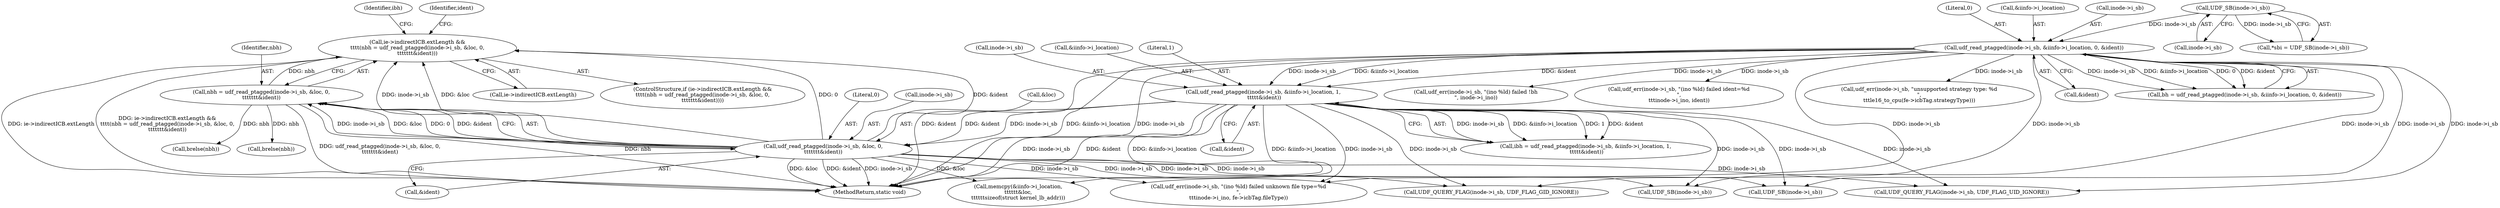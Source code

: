 digraph "0_linux_c03aa9f6e1f938618e6db2e23afef0574efeeb65@pointer" {
"1000248" [label="(Call,ie->indirectICB.extLength &&\n\t\t\t\t(nbh = udf_read_ptagged(inode->i_sb, &loc, 0,\n\t\t\t\t\t\t\t&ident)))"];
"1000254" [label="(Call,nbh = udf_read_ptagged(inode->i_sb, &loc, 0,\n\t\t\t\t\t\t\t&ident))"];
"1000256" [label="(Call,udf_read_ptagged(inode->i_sb, &loc, 0,\n\t\t\t\t\t\t\t&ident))"];
"1000208" [label="(Call,udf_read_ptagged(inode->i_sb, &iinfo->i_location, 1,\n \t\t\t\t\t&ident))"];
"1000128" [label="(Call,udf_read_ptagged(inode->i_sb, &iinfo->i_location, 0, &ident))"];
"1000121" [label="(Call,UDF_SB(inode->i_sb))"];
"1000206" [label="(Call,ibh = udf_read_ptagged(inode->i_sb, &iinfo->i_location, 1,\n \t\t\t\t\t&ident))"];
"1000293" [label="(Call,brelse(nbh))"];
"1000212" [label="(Call,&iinfo->i_location)"];
"1000121" [label="(Call,UDF_SB(inode->i_sb))"];
"1000248" [label="(Call,ie->indirectICB.extLength &&\n\t\t\t\t(nbh = udf_read_ptagged(inode->i_sb, &loc, 0,\n\t\t\t\t\t\t\t&ident)))"];
"1000137" [label="(Call,&ident)"];
"1000600" [label="(Call,UDF_SB(inode->i_sb))"];
"1000208" [label="(Call,udf_read_ptagged(inode->i_sb, &iinfo->i_location, 1,\n \t\t\t\t\t&ident))"];
"1000249" [label="(Call,ie->indirectICB.extLength)"];
"1000122" [label="(Call,inode->i_sb)"];
"1000263" [label="(Call,&ident)"];
"1000262" [label="(Literal,0)"];
"1000217" [label="(Call,&ident)"];
"1001098" [label="(Call,udf_err(inode->i_sb, \"(ino %ld) failed unknown file type=%d\n\",\n\t\t\tinode->i_ino, fe->icbTag.fileType))"];
"1000126" [label="(Call,bh = udf_read_ptagged(inode->i_sb, &iinfo->i_location, 0, &ident))"];
"1000619" [label="(Call,UDF_QUERY_FLAG(inode->i_sb, UDF_FLAG_GID_IGNORE))"];
"1000254" [label="(Call,nbh = udf_read_ptagged(inode->i_sb, &loc, 0,\n\t\t\t\t\t\t\t&ident))"];
"1000288" [label="(Call,brelse(nbh))"];
"1000216" [label="(Literal,1)"];
"1000128" [label="(Call,udf_read_ptagged(inode->i_sb, &iinfo->i_location, 0, &ident))"];
"1000634" [label="(Call,UDF_SB(inode->i_sb))"];
"1000585" [label="(Call,UDF_QUERY_FLAG(inode->i_sb, UDF_FLAG_UID_IGNORE))"];
"1000257" [label="(Call,inode->i_sb)"];
"1000256" [label="(Call,udf_read_ptagged(inode->i_sb, &loc, 0,\n\t\t\t\t\t\t\t&ident))"];
"1000119" [label="(Call,*sbi = UDF_SB(inode->i_sb))"];
"1000209" [label="(Call,inode->i_sb)"];
"1000255" [label="(Identifier,nbh)"];
"1000136" [label="(Literal,0)"];
"1000143" [label="(Call,udf_err(inode->i_sb, \"(ino %ld) failed !bh\n\", inode->i_ino))"];
"1000275" [label="(Call,memcpy(&iinfo->i_location,\n\t\t\t\t\t\t&loc,\n\t\t\t\t\t\tsizeof(struct kernel_lb_addr)))"];
"1000269" [label="(Identifier,ident)"];
"1000296" [label="(Identifier,ibh)"];
"1000132" [label="(Call,&iinfo->i_location)"];
"1000167" [label="(Call,udf_err(inode->i_sb, \"(ino %ld) failed ident=%d\n\",\n\t\t\tinode->i_ino, ident))"];
"1000247" [label="(ControlStructure,if (ie->indirectICB.extLength &&\n\t\t\t\t(nbh = udf_read_ptagged(inode->i_sb, &loc, 0,\n\t\t\t\t\t\t\t&ident))))"];
"1001156" [label="(MethodReturn,static void)"];
"1000260" [label="(Call,&loc)"];
"1000308" [label="(Call,udf_err(inode->i_sb, \"unsupported strategy type: %d\n\",\n\t\t\tle16_to_cpu(fe->icbTag.strategyType)))"];
"1000129" [label="(Call,inode->i_sb)"];
"1000248" -> "1000247"  [label="AST: "];
"1000248" -> "1000249"  [label="CFG: "];
"1000248" -> "1000254"  [label="CFG: "];
"1000249" -> "1000248"  [label="AST: "];
"1000254" -> "1000248"  [label="AST: "];
"1000269" -> "1000248"  [label="CFG: "];
"1000296" -> "1000248"  [label="CFG: "];
"1000248" -> "1001156"  [label="DDG: ie->indirectICB.extLength &&\n\t\t\t\t(nbh = udf_read_ptagged(inode->i_sb, &loc, 0,\n\t\t\t\t\t\t\t&ident))"];
"1000248" -> "1001156"  [label="DDG: ie->indirectICB.extLength"];
"1000254" -> "1000248"  [label="DDG: nbh"];
"1000256" -> "1000248"  [label="DDG: inode->i_sb"];
"1000256" -> "1000248"  [label="DDG: &loc"];
"1000256" -> "1000248"  [label="DDG: 0"];
"1000256" -> "1000248"  [label="DDG: &ident"];
"1000254" -> "1000256"  [label="CFG: "];
"1000255" -> "1000254"  [label="AST: "];
"1000256" -> "1000254"  [label="AST: "];
"1000254" -> "1001156"  [label="DDG: nbh"];
"1000254" -> "1001156"  [label="DDG: udf_read_ptagged(inode->i_sb, &loc, 0,\n\t\t\t\t\t\t\t&ident)"];
"1000256" -> "1000254"  [label="DDG: inode->i_sb"];
"1000256" -> "1000254"  [label="DDG: &loc"];
"1000256" -> "1000254"  [label="DDG: 0"];
"1000256" -> "1000254"  [label="DDG: &ident"];
"1000254" -> "1000288"  [label="DDG: nbh"];
"1000254" -> "1000293"  [label="DDG: nbh"];
"1000256" -> "1000263"  [label="CFG: "];
"1000257" -> "1000256"  [label="AST: "];
"1000260" -> "1000256"  [label="AST: "];
"1000262" -> "1000256"  [label="AST: "];
"1000263" -> "1000256"  [label="AST: "];
"1000256" -> "1001156"  [label="DDG: &loc"];
"1000256" -> "1001156"  [label="DDG: &ident"];
"1000256" -> "1001156"  [label="DDG: inode->i_sb"];
"1000208" -> "1000256"  [label="DDG: inode->i_sb"];
"1000208" -> "1000256"  [label="DDG: &ident"];
"1000256" -> "1000275"  [label="DDG: &loc"];
"1000256" -> "1000585"  [label="DDG: inode->i_sb"];
"1000256" -> "1000600"  [label="DDG: inode->i_sb"];
"1000256" -> "1000619"  [label="DDG: inode->i_sb"];
"1000256" -> "1000634"  [label="DDG: inode->i_sb"];
"1000256" -> "1001098"  [label="DDG: inode->i_sb"];
"1000208" -> "1000206"  [label="AST: "];
"1000208" -> "1000217"  [label="CFG: "];
"1000209" -> "1000208"  [label="AST: "];
"1000212" -> "1000208"  [label="AST: "];
"1000216" -> "1000208"  [label="AST: "];
"1000217" -> "1000208"  [label="AST: "];
"1000206" -> "1000208"  [label="CFG: "];
"1000208" -> "1001156"  [label="DDG: inode->i_sb"];
"1000208" -> "1001156"  [label="DDG: &ident"];
"1000208" -> "1001156"  [label="DDG: &iinfo->i_location"];
"1000208" -> "1000206"  [label="DDG: inode->i_sb"];
"1000208" -> "1000206"  [label="DDG: &iinfo->i_location"];
"1000208" -> "1000206"  [label="DDG: 1"];
"1000208" -> "1000206"  [label="DDG: &ident"];
"1000128" -> "1000208"  [label="DDG: inode->i_sb"];
"1000128" -> "1000208"  [label="DDG: &iinfo->i_location"];
"1000128" -> "1000208"  [label="DDG: &ident"];
"1000208" -> "1000275"  [label="DDG: &iinfo->i_location"];
"1000208" -> "1000585"  [label="DDG: inode->i_sb"];
"1000208" -> "1000600"  [label="DDG: inode->i_sb"];
"1000208" -> "1000619"  [label="DDG: inode->i_sb"];
"1000208" -> "1000634"  [label="DDG: inode->i_sb"];
"1000208" -> "1001098"  [label="DDG: inode->i_sb"];
"1000128" -> "1000126"  [label="AST: "];
"1000128" -> "1000137"  [label="CFG: "];
"1000129" -> "1000128"  [label="AST: "];
"1000132" -> "1000128"  [label="AST: "];
"1000136" -> "1000128"  [label="AST: "];
"1000137" -> "1000128"  [label="AST: "];
"1000126" -> "1000128"  [label="CFG: "];
"1000128" -> "1001156"  [label="DDG: &iinfo->i_location"];
"1000128" -> "1001156"  [label="DDG: inode->i_sb"];
"1000128" -> "1001156"  [label="DDG: &ident"];
"1000128" -> "1000126"  [label="DDG: inode->i_sb"];
"1000128" -> "1000126"  [label="DDG: &iinfo->i_location"];
"1000128" -> "1000126"  [label="DDG: 0"];
"1000128" -> "1000126"  [label="DDG: &ident"];
"1000121" -> "1000128"  [label="DDG: inode->i_sb"];
"1000128" -> "1000143"  [label="DDG: inode->i_sb"];
"1000128" -> "1000167"  [label="DDG: inode->i_sb"];
"1000128" -> "1000308"  [label="DDG: inode->i_sb"];
"1000128" -> "1000585"  [label="DDG: inode->i_sb"];
"1000128" -> "1000600"  [label="DDG: inode->i_sb"];
"1000128" -> "1000619"  [label="DDG: inode->i_sb"];
"1000128" -> "1000634"  [label="DDG: inode->i_sb"];
"1000128" -> "1001098"  [label="DDG: inode->i_sb"];
"1000121" -> "1000119"  [label="AST: "];
"1000121" -> "1000122"  [label="CFG: "];
"1000122" -> "1000121"  [label="AST: "];
"1000119" -> "1000121"  [label="CFG: "];
"1000121" -> "1000119"  [label="DDG: inode->i_sb"];
}
